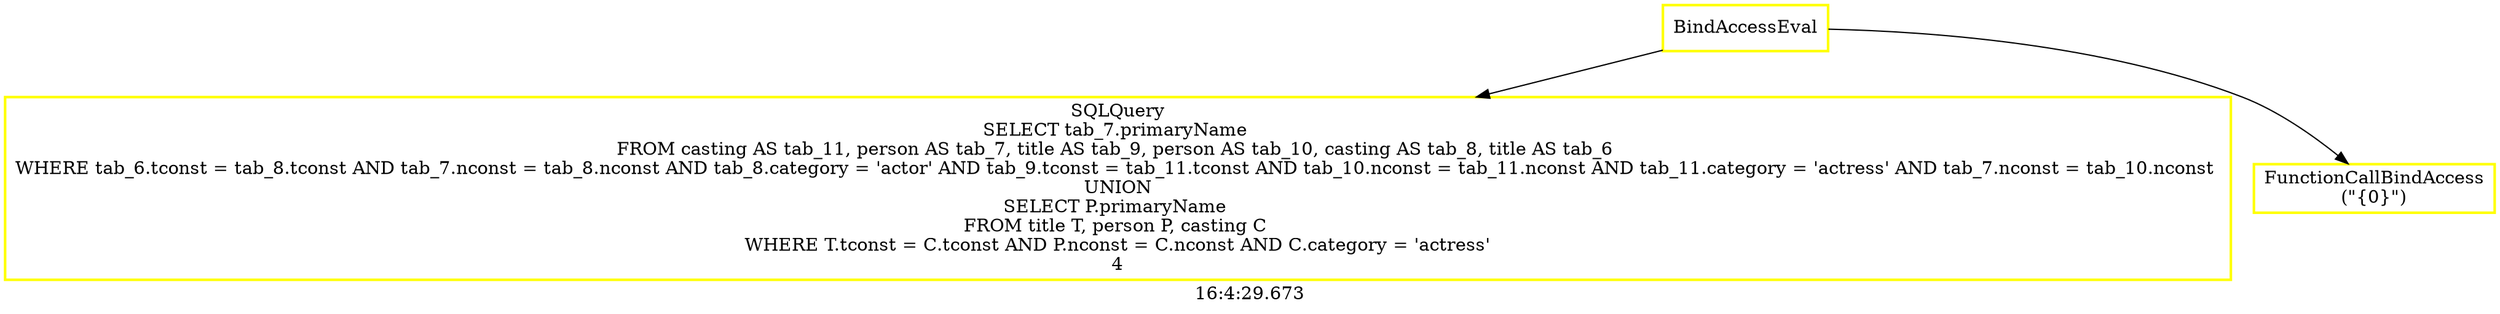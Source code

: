 digraph  g{ graph[label = "16:4:29.673"]
node [shape=rectangle, color=black, fontcolor=black, style=bold] edge [color=black] 0 [label="BindAccessEval", color = yellow] ; 
1 [label="SQLQuery
SELECT tab_7.primaryName 
FROM casting AS tab_11, person AS tab_7, title AS tab_9, person AS tab_10, casting AS tab_8, title AS tab_6 
WHERE tab_6.tconst = tab_8.tconst AND tab_7.nconst = tab_8.nconst AND tab_8.category = 'actor' AND tab_9.tconst = tab_11.tconst AND tab_10.nconst = tab_11.nconst AND tab_11.category = 'actress' AND tab_7.nconst = tab_10.nconst 
UNION
SELECT P.primaryName 
FROM title T, person P, casting C 
WHERE T.tconst = C.tconst AND P.nconst = C.nconst AND C.category = 'actress'
4", color = yellow] ; 
0 -> 1 ; 
2 [label="FunctionCallBindAccess
(\"{0}\")", color = yellow] ; 
0 -> 2 ; 
}


